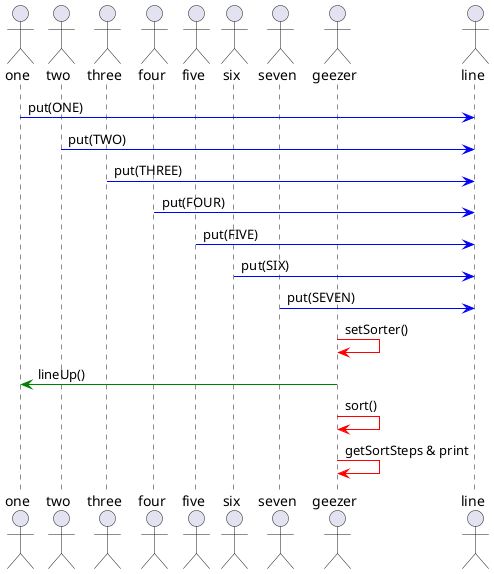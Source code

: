 @startuml
actor  one as ONE
actor  two as TWO
actor  three as THREE
actor  four as FOUR
actor  five as FIVE
actor  six as SIX
actor  seven as SEVEN

actor  geezer as Geezer
actor  line as Line

ONE -[#Blue]> Line : put(ONE)
TWO -[#Blue]> Line : put(TWO)
THREE -[#Blue]> Line : put(THREE)
FOUR -[#Blue]> Line : put(FOUR)
FIVE -[#Blue]> Line : put(FIVE)
SIX -[#Blue]> Line : put(SIX)
SEVEN -[#Blue]> Line : put(SEVEN)

Geezer -[#Red]>  Geezer : setSorter()

Geezer -[#Green]> ONE : lineUp()

Geezer -[#Red]> Geezer : sort()

Geezer -[#Red]> Geezer : getSortSteps & print
@enduml